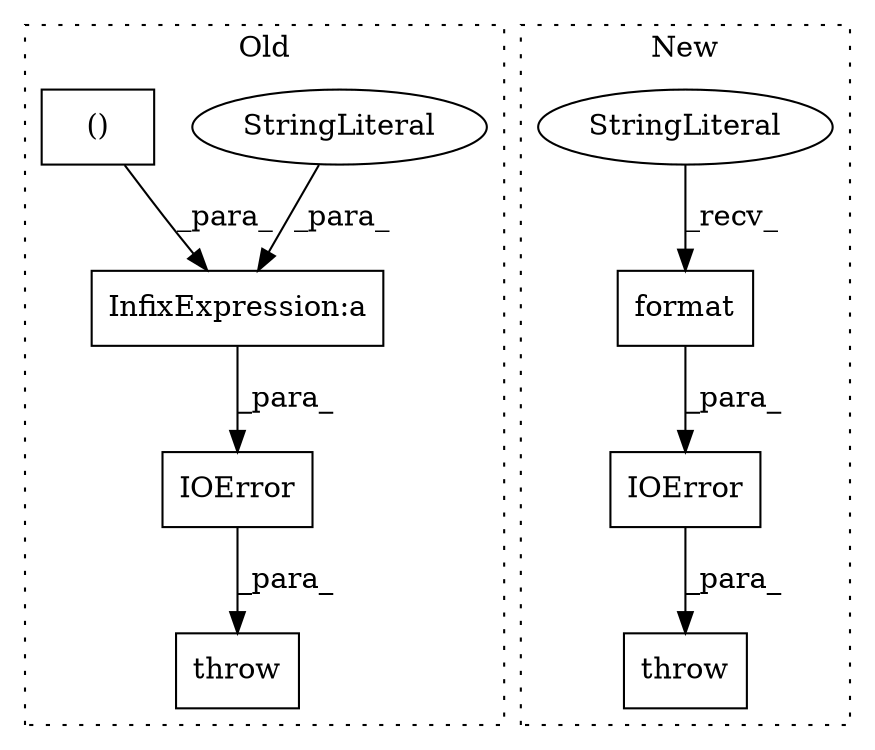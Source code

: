 digraph G {
subgraph cluster0 {
1 [label="IOError" a="32" s="1841,1920" l="8,2" shape="box"];
4 [label="throw" a="53" s="1835" l="6" shape="box"];
5 [label="InfixExpression:a" a="27" s="1882" l="10" shape="box"];
6 [label="StringLiteral" a="45" s="1849" l="33" shape="ellipse"];
7 [label="()" a="106" s="1892" l="28" shape="box"];
label = "Old";
style="dotted";
}
subgraph cluster1 {
2 [label="IOError" a="32" s="1841,1895" l="8,1" shape="box"];
3 [label="throw" a="53" s="1835" l="6" shape="box"];
8 [label="format" a="32" s="1883,1894" l="7,1" shape="box"];
9 [label="StringLiteral" a="45" s="1849" l="33" shape="ellipse"];
label = "New";
style="dotted";
}
1 -> 4 [label="_para_"];
2 -> 3 [label="_para_"];
5 -> 1 [label="_para_"];
6 -> 5 [label="_para_"];
7 -> 5 [label="_para_"];
8 -> 2 [label="_para_"];
9 -> 8 [label="_recv_"];
}